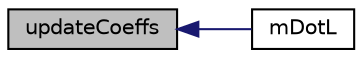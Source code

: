 digraph "updateCoeffs"
{
  bgcolor="transparent";
  edge [fontname="Helvetica",fontsize="10",labelfontname="Helvetica",labelfontsize="10"];
  node [fontname="Helvetica",fontsize="10",shape=record];
  rankdir="LR";
  Node1 [label="updateCoeffs",height=0.2,width=0.4,color="black", fillcolor="grey75", style="filled", fontcolor="black"];
  Node1 -> Node2 [dir="back",color="midnightblue",fontsize="10",style="solid",fontname="Helvetica"];
  Node2 [label="mDotL",height=0.2,width=0.4,color="black",URL="$a00041.html#a14cac781d96f0eabbac5b0a9d70b4f03",tooltip="Return the enthelpy source due to phase-change. "];
}
